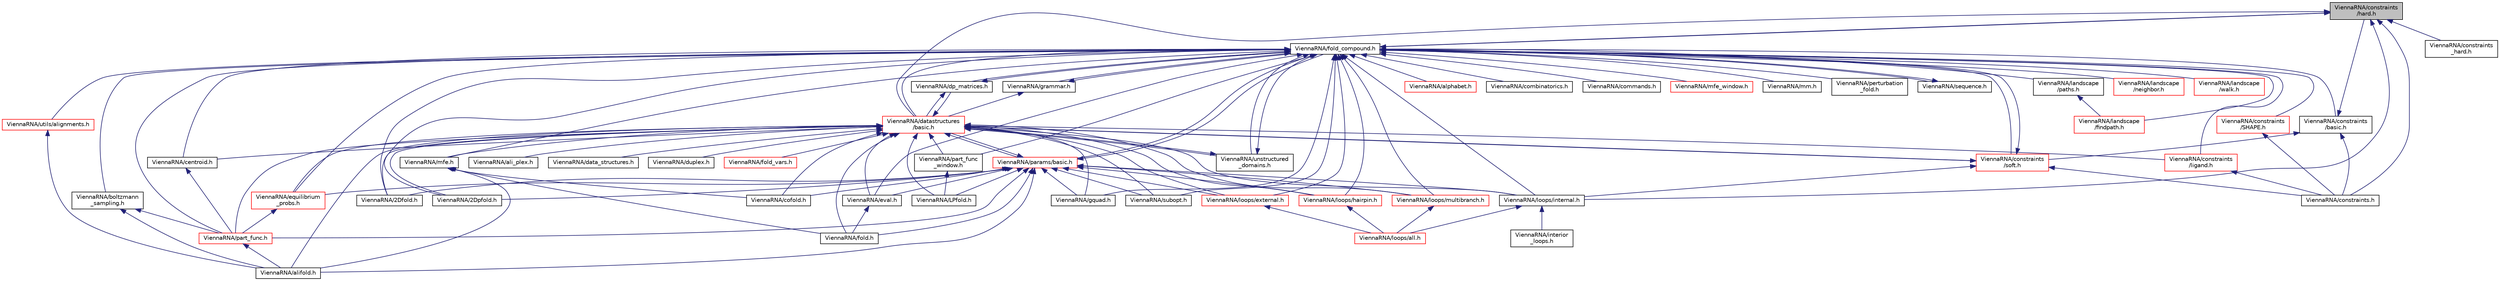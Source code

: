 digraph "ViennaRNA/constraints/hard.h"
{
 // INTERACTIVE_SVG=YES
 // LATEX_PDF_SIZE
  bgcolor="transparent";
  edge [fontname="Helvetica",fontsize="10",labelfontname="Helvetica",labelfontsize="10"];
  node [fontname="Helvetica",fontsize="10",shape=record];
  Node16 [label="ViennaRNA/constraints\l/hard.h",height=0.2,width=0.4,color="black", fillcolor="grey75", style="filled", fontcolor="black",tooltip="Functions and data structures for handling of secondary structure hard constraints."];
  Node16 -> Node17 [dir="back",color="midnightblue",fontsize="10",style="solid",fontname="Helvetica"];
  Node17 [label="ViennaRNA/constraints.h",height=0.2,width=0.4,color="black",URL="$constraints_8h.html",tooltip="Use ViennaRNA/constraints/basic.h instead."];
  Node16 -> Node18 [dir="back",color="midnightblue",fontsize="10",style="solid",fontname="Helvetica"];
  Node18 [label="ViennaRNA/constraints\l_hard.h",height=0.2,width=0.4,color="black",URL="$constraints__hard_8h.html",tooltip="Use ViennaRNA/constraints/hard.h instead."];
  Node16 -> Node19 [dir="back",color="midnightblue",fontsize="10",style="solid",fontname="Helvetica"];
  Node19 [label="ViennaRNA/fold_compound.h",height=0.2,width=0.4,color="black",URL="$fold__compound_8h.html",tooltip="The Basic Fold Compound API."];
  Node19 -> Node20 [dir="back",color="midnightblue",fontsize="10",style="solid",fontname="Helvetica"];
  Node20 [label="ViennaRNA/2Dfold.h",height=0.2,width=0.4,color="black",URL="$2Dfold_8h.html",tooltip="MFE structures for base pair distance classes."];
  Node19 -> Node21 [dir="back",color="midnightblue",fontsize="10",style="solid",fontname="Helvetica"];
  Node21 [label="ViennaRNA/2Dpfold.h",height=0.2,width=0.4,color="black",URL="$2Dpfold_8h.html",tooltip="Partition function implementations for base pair distance classes."];
  Node19 -> Node22 [dir="back",color="midnightblue",fontsize="10",style="solid",fontname="Helvetica"];
  Node22 [label="ViennaRNA/alphabet.h",height=0.2,width=0.4,color="red",URL="$alphabet_8h.html",tooltip="Functions to process, convert, and generally handle different nucleotide and/or base pair alphabets."];
  Node19 -> Node24 [dir="back",color="midnightblue",fontsize="10",style="solid",fontname="Helvetica"];
  Node24 [label="ViennaRNA/boltzmann\l_sampling.h",height=0.2,width=0.4,color="black",URL="$boltzmann__sampling_8h.html",tooltip="Boltzmann Sampling of secondary structures from the ensemble."];
  Node24 -> Node25 [dir="back",color="midnightblue",fontsize="10",style="solid",fontname="Helvetica"];
  Node25 [label="ViennaRNA/alifold.h",height=0.2,width=0.4,color="black",URL="$alifold_8h.html",tooltip="Functions for comparative structure prediction using RNA sequence alignments."];
  Node24 -> Node26 [dir="back",color="midnightblue",fontsize="10",style="solid",fontname="Helvetica"];
  Node26 [label="ViennaRNA/part_func.h",height=0.2,width=0.4,color="red",URL="$part__func_8h.html",tooltip="Partition function implementations."];
  Node26 -> Node25 [dir="back",color="midnightblue",fontsize="10",style="solid",fontname="Helvetica"];
  Node19 -> Node28 [dir="back",color="midnightblue",fontsize="10",style="solid",fontname="Helvetica"];
  Node28 [label="ViennaRNA/centroid.h",height=0.2,width=0.4,color="black",URL="$centroid_8h.html",tooltip="Centroid structure computation."];
  Node28 -> Node26 [dir="back",color="midnightblue",fontsize="10",style="solid",fontname="Helvetica"];
  Node19 -> Node29 [dir="back",color="midnightblue",fontsize="10",style="solid",fontname="Helvetica"];
  Node29 [label="ViennaRNA/combinatorics.h",height=0.2,width=0.4,color="black",URL="$combinatorics_8h.html",tooltip="Various implementations that deal with combinatorial aspects of objects."];
  Node19 -> Node30 [dir="back",color="midnightblue",fontsize="10",style="solid",fontname="Helvetica"];
  Node30 [label="ViennaRNA/commands.h",height=0.2,width=0.4,color="black",URL="$commands_8h.html",tooltip="Parse and apply different commands that alter the behavior of secondary structure prediction and eval..."];
  Node19 -> Node31 [dir="back",color="midnightblue",fontsize="10",style="solid",fontname="Helvetica"];
  Node31 [label="ViennaRNA/dp_matrices.h",height=0.2,width=0.4,color="black",URL="$dp__matrices_8h.html",tooltip="Functions to deal with standard dynamic programming (DP) matrices."];
  Node31 -> Node19 [dir="back",color="midnightblue",fontsize="10",style="solid",fontname="Helvetica"];
  Node31 -> Node32 [dir="back",color="midnightblue",fontsize="10",style="solid",fontname="Helvetica"];
  Node32 [label="ViennaRNA/datastructures\l/basic.h",height=0.2,width=0.4,color="red",URL="$datastructures_2basic_8h.html",tooltip="Various data structures and pre-processor macros."];
  Node32 -> Node20 [dir="back",color="midnightblue",fontsize="10",style="solid",fontname="Helvetica"];
  Node32 -> Node21 [dir="back",color="midnightblue",fontsize="10",style="solid",fontname="Helvetica"];
  Node32 -> Node33 [dir="back",color="midnightblue",fontsize="10",style="solid",fontname="Helvetica"];
  Node33 [label="ViennaRNA/ali_plex.h",height=0.2,width=0.4,color="black",URL="$ali__plex_8h_source.html",tooltip=" "];
  Node32 -> Node25 [dir="back",color="midnightblue",fontsize="10",style="solid",fontname="Helvetica"];
  Node32 -> Node28 [dir="back",color="midnightblue",fontsize="10",style="solid",fontname="Helvetica"];
  Node32 -> Node34 [dir="back",color="midnightblue",fontsize="10",style="solid",fontname="Helvetica"];
  Node34 [label="ViennaRNA/cofold.h",height=0.2,width=0.4,color="black",URL="$cofold_8h.html",tooltip="MFE implementations for RNA-RNA interaction."];
  Node32 -> Node35 [dir="back",color="midnightblue",fontsize="10",style="solid",fontname="Helvetica"];
  Node35 [label="ViennaRNA/data_structures.h",height=0.2,width=0.4,color="black",URL="$data__structures_8h.html",tooltip="Use ViennaRNA/datastructures/basic.h instead."];
  Node32 -> Node31 [dir="back",color="midnightblue",fontsize="10",style="solid",fontname="Helvetica"];
  Node32 -> Node36 [dir="back",color="midnightblue",fontsize="10",style="solid",fontname="Helvetica"];
  Node36 [label="ViennaRNA/duplex.h",height=0.2,width=0.4,color="black",URL="$duplex_8h.html",tooltip="Functions for simple RNA-RNA duplex interactions."];
  Node32 -> Node37 [dir="back",color="midnightblue",fontsize="10",style="solid",fontname="Helvetica"];
  Node37 [label="ViennaRNA/equilibrium\l_probs.h",height=0.2,width=0.4,color="red",URL="$equilibrium__probs_8h.html",tooltip="Equilibrium Probability implementations."];
  Node37 -> Node26 [dir="back",color="midnightblue",fontsize="10",style="solid",fontname="Helvetica"];
  Node32 -> Node38 [dir="back",color="midnightblue",fontsize="10",style="solid",fontname="Helvetica"];
  Node38 [label="ViennaRNA/eval.h",height=0.2,width=0.4,color="black",URL="$eval_8h.html",tooltip="Functions and variables related to energy evaluation of sequence/structure pairs."];
  Node38 -> Node39 [dir="back",color="midnightblue",fontsize="10",style="solid",fontname="Helvetica"];
  Node39 [label="ViennaRNA/fold.h",height=0.2,width=0.4,color="black",URL="$fold_8h.html",tooltip="MFE calculations for single RNA sequences."];
  Node32 -> Node39 [dir="back",color="midnightblue",fontsize="10",style="solid",fontname="Helvetica"];
  Node32 -> Node40 [dir="back",color="midnightblue",fontsize="10",style="solid",fontname="Helvetica"];
  Node40 [label="ViennaRNA/fold_vars.h",height=0.2,width=0.4,color="red",URL="$fold__vars_8h.html",tooltip="Here all all declarations of the global variables used throughout RNAlib."];
  Node32 -> Node42 [dir="back",color="midnightblue",fontsize="10",style="solid",fontname="Helvetica"];
  Node42 [label="ViennaRNA/gquad.h",height=0.2,width=0.4,color="black",URL="$gquad_8h.html",tooltip="G-quadruplexes."];
  Node32 -> Node43 [dir="back",color="midnightblue",fontsize="10",style="solid",fontname="Helvetica"];
  Node43 [label="ViennaRNA/LPfold.h",height=0.2,width=0.4,color="black",URL="$LPfold_8h.html",tooltip="Partition function and equilibrium probability implementation for the sliding window algorithm."];
  Node32 -> Node45 [dir="back",color="midnightblue",fontsize="10",style="solid",fontname="Helvetica"];
  Node45 [label="ViennaRNA/mfe.h",height=0.2,width=0.4,color="black",URL="$mfe_8h.html",tooltip="Compute Minimum Free energy (MFE) and backtrace corresponding secondary structures from RNA sequence ..."];
  Node45 -> Node25 [dir="back",color="midnightblue",fontsize="10",style="solid",fontname="Helvetica"];
  Node45 -> Node34 [dir="back",color="midnightblue",fontsize="10",style="solid",fontname="Helvetica"];
  Node45 -> Node39 [dir="back",color="midnightblue",fontsize="10",style="solid",fontname="Helvetica"];
  Node32 -> Node26 [dir="back",color="midnightblue",fontsize="10",style="solid",fontname="Helvetica"];
  Node32 -> Node47 [dir="back",color="midnightblue",fontsize="10",style="solid",fontname="Helvetica"];
  Node47 [label="ViennaRNA/part_func\l_window.h",height=0.2,width=0.4,color="black",URL="$part__func__window_8h.html",tooltip="Partition function and equilibrium probability implementation for the sliding window algorithm."];
  Node47 -> Node43 [dir="back",color="midnightblue",fontsize="10",style="solid",fontname="Helvetica"];
  Node32 -> Node53 [dir="back",color="midnightblue",fontsize="10",style="solid",fontname="Helvetica"];
  Node53 [label="ViennaRNA/subopt.h",height=0.2,width=0.4,color="black",URL="$subopt_8h.html",tooltip="RNAsubopt and density of states declarations."];
  Node32 -> Node54 [dir="back",color="midnightblue",fontsize="10",style="solid",fontname="Helvetica"];
  Node54 [label="ViennaRNA/unstructured\l_domains.h",height=0.2,width=0.4,color="black",URL="$unstructured__domains_8h.html",tooltip="Functions to modify unstructured domains, e.g. to incorporate ligands binding to unpaired stretches."];
  Node54 -> Node19 [dir="back",color="midnightblue",fontsize="10",style="solid",fontname="Helvetica"];
  Node54 -> Node32 [dir="back",color="midnightblue",fontsize="10",style="solid",fontname="Helvetica"];
  Node32 -> Node55 [dir="back",color="midnightblue",fontsize="10",style="solid",fontname="Helvetica"];
  Node55 [label="ViennaRNA/params/basic.h",height=0.2,width=0.4,color="red",URL="$params_2basic_8h.html",tooltip="Functions to deal with sets of energy parameters."];
  Node55 -> Node20 [dir="back",color="midnightblue",fontsize="10",style="solid",fontname="Helvetica"];
  Node55 -> Node21 [dir="back",color="midnightblue",fontsize="10",style="solid",fontname="Helvetica"];
  Node55 -> Node25 [dir="back",color="midnightblue",fontsize="10",style="solid",fontname="Helvetica"];
  Node55 -> Node34 [dir="back",color="midnightblue",fontsize="10",style="solid",fontname="Helvetica"];
  Node55 -> Node37 [dir="back",color="midnightblue",fontsize="10",style="solid",fontname="Helvetica"];
  Node55 -> Node38 [dir="back",color="midnightblue",fontsize="10",style="solid",fontname="Helvetica"];
  Node55 -> Node39 [dir="back",color="midnightblue",fontsize="10",style="solid",fontname="Helvetica"];
  Node55 -> Node19 [dir="back",color="midnightblue",fontsize="10",style="solid",fontname="Helvetica"];
  Node55 -> Node42 [dir="back",color="midnightblue",fontsize="10",style="solid",fontname="Helvetica"];
  Node55 -> Node43 [dir="back",color="midnightblue",fontsize="10",style="solid",fontname="Helvetica"];
  Node55 -> Node26 [dir="back",color="midnightblue",fontsize="10",style="solid",fontname="Helvetica"];
  Node55 -> Node53 [dir="back",color="midnightblue",fontsize="10",style="solid",fontname="Helvetica"];
  Node55 -> Node58 [dir="back",color="midnightblue",fontsize="10",style="solid",fontname="Helvetica"];
  Node58 [label="ViennaRNA/loops/external.h",height=0.2,width=0.4,color="red",URL="$external_8h.html",tooltip="Energy evaluation of exterior loops for MFE and partition function calculations."];
  Node58 -> Node60 [dir="back",color="midnightblue",fontsize="10",style="solid",fontname="Helvetica"];
  Node60 [label="ViennaRNA/loops/all.h",height=0.2,width=0.4,color="red",URL="$all_8h.html",tooltip="Energy evaluation for MFE and partition function calculations."];
  Node55 -> Node62 [dir="back",color="midnightblue",fontsize="10",style="solid",fontname="Helvetica"];
  Node62 [label="ViennaRNA/loops/hairpin.h",height=0.2,width=0.4,color="red",URL="$hairpin_8h.html",tooltip="Energy evaluation of hairpin loops for MFE and partition function calculations."];
  Node62 -> Node60 [dir="back",color="midnightblue",fontsize="10",style="solid",fontname="Helvetica"];
  Node55 -> Node64 [dir="back",color="midnightblue",fontsize="10",style="solid",fontname="Helvetica"];
  Node64 [label="ViennaRNA/loops/internal.h",height=0.2,width=0.4,color="black",URL="$internal_8h.html",tooltip="Energy evaluation of interior loops for MFE and partition function calculations."];
  Node64 -> Node65 [dir="back",color="midnightblue",fontsize="10",style="solid",fontname="Helvetica"];
  Node65 [label="ViennaRNA/interior\l_loops.h",height=0.2,width=0.4,color="black",URL="$interior__loops_8h.html",tooltip="Use ViennaRNA/loops/internal.h instead."];
  Node64 -> Node60 [dir="back",color="midnightblue",fontsize="10",style="solid",fontname="Helvetica"];
  Node55 -> Node66 [dir="back",color="midnightblue",fontsize="10",style="solid",fontname="Helvetica"];
  Node66 [label="ViennaRNA/loops/multibranch.h",height=0.2,width=0.4,color="red",URL="$multibranch_8h.html",tooltip="Energy evaluation of multibranch loops for MFE and partition function calculations."];
  Node66 -> Node60 [dir="back",color="midnightblue",fontsize="10",style="solid",fontname="Helvetica"];
  Node55 -> Node32 [dir="back",color="midnightblue",fontsize="10",style="solid",fontname="Helvetica"];
  Node32 -> Node58 [dir="back",color="midnightblue",fontsize="10",style="solid",fontname="Helvetica"];
  Node32 -> Node62 [dir="back",color="midnightblue",fontsize="10",style="solid",fontname="Helvetica"];
  Node32 -> Node64 [dir="back",color="midnightblue",fontsize="10",style="solid",fontname="Helvetica"];
  Node32 -> Node66 [dir="back",color="midnightblue",fontsize="10",style="solid",fontname="Helvetica"];
  Node32 -> Node68 [dir="back",color="midnightblue",fontsize="10",style="solid",fontname="Helvetica"];
  Node68 [label="ViennaRNA/constraints\l/ligand.h",height=0.2,width=0.4,color="red",URL="$ligand_8h.html",tooltip="Functions for incorporation of ligands binding to hairpin and interior loop motifs using the soft con..."];
  Node68 -> Node17 [dir="back",color="midnightblue",fontsize="10",style="solid",fontname="Helvetica"];
  Node32 -> Node70 [dir="back",color="midnightblue",fontsize="10",style="solid",fontname="Helvetica"];
  Node70 [label="ViennaRNA/constraints\l/soft.h",height=0.2,width=0.4,color="red",URL="$soft_8h.html",tooltip="Functions and data structures for secondary structure soft constraints."];
  Node70 -> Node17 [dir="back",color="midnightblue",fontsize="10",style="solid",fontname="Helvetica"];
  Node70 -> Node19 [dir="back",color="midnightblue",fontsize="10",style="solid",fontname="Helvetica"];
  Node70 -> Node64 [dir="back",color="midnightblue",fontsize="10",style="solid",fontname="Helvetica"];
  Node70 -> Node32 [dir="back",color="midnightblue",fontsize="10",style="solid",fontname="Helvetica"];
  Node19 -> Node37 [dir="back",color="midnightblue",fontsize="10",style="solid",fontname="Helvetica"];
  Node19 -> Node38 [dir="back",color="midnightblue",fontsize="10",style="solid",fontname="Helvetica"];
  Node19 -> Node42 [dir="back",color="midnightblue",fontsize="10",style="solid",fontname="Helvetica"];
  Node19 -> Node87 [dir="back",color="midnightblue",fontsize="10",style="solid",fontname="Helvetica"];
  Node87 [label="ViennaRNA/grammar.h",height=0.2,width=0.4,color="black",URL="$grammar_8h.html",tooltip="Implementations for the RNA folding grammar."];
  Node87 -> Node19 [dir="back",color="midnightblue",fontsize="10",style="solid",fontname="Helvetica"];
  Node87 -> Node32 [dir="back",color="midnightblue",fontsize="10",style="solid",fontname="Helvetica"];
  Node19 -> Node45 [dir="back",color="midnightblue",fontsize="10",style="solid",fontname="Helvetica"];
  Node19 -> Node88 [dir="back",color="midnightblue",fontsize="10",style="solid",fontname="Helvetica"];
  Node88 [label="ViennaRNA/mfe_window.h",height=0.2,width=0.4,color="red",URL="$mfe__window_8h.html",tooltip="Compute local Minimum Free Energy (MFE) using a sliding window approach and backtrace corresponding s..."];
  Node19 -> Node90 [dir="back",color="midnightblue",fontsize="10",style="solid",fontname="Helvetica"];
  Node90 [label="ViennaRNA/mm.h",height=0.2,width=0.4,color="black",URL="$mm_8h.html",tooltip="Several Maximum Matching implementations."];
  Node19 -> Node26 [dir="back",color="midnightblue",fontsize="10",style="solid",fontname="Helvetica"];
  Node19 -> Node47 [dir="back",color="midnightblue",fontsize="10",style="solid",fontname="Helvetica"];
  Node19 -> Node91 [dir="back",color="midnightblue",fontsize="10",style="solid",fontname="Helvetica"];
  Node91 [label="ViennaRNA/perturbation\l_fold.h",height=0.2,width=0.4,color="black",URL="$perturbation__fold_8h.html",tooltip="Find a vector of perturbation energies that minimizes the discripancies between predicted and observe..."];
  Node19 -> Node92 [dir="back",color="midnightblue",fontsize="10",style="solid",fontname="Helvetica"];
  Node92 [label="ViennaRNA/sequence.h",height=0.2,width=0.4,color="black",URL="$sequence_8h.html",tooltip="Functions and data structures related to sequence representations ,."];
  Node92 -> Node19 [dir="back",color="midnightblue",fontsize="10",style="solid",fontname="Helvetica"];
  Node19 -> Node53 [dir="back",color="midnightblue",fontsize="10",style="solid",fontname="Helvetica"];
  Node19 -> Node54 [dir="back",color="midnightblue",fontsize="10",style="solid",fontname="Helvetica"];
  Node19 -> Node55 [dir="back",color="midnightblue",fontsize="10",style="solid",fontname="Helvetica"];
  Node19 -> Node58 [dir="back",color="midnightblue",fontsize="10",style="solid",fontname="Helvetica"];
  Node19 -> Node62 [dir="back",color="midnightblue",fontsize="10",style="solid",fontname="Helvetica"];
  Node19 -> Node64 [dir="back",color="midnightblue",fontsize="10",style="solid",fontname="Helvetica"];
  Node19 -> Node66 [dir="back",color="midnightblue",fontsize="10",style="solid",fontname="Helvetica"];
  Node19 -> Node93 [dir="back",color="midnightblue",fontsize="10",style="solid",fontname="Helvetica"];
  Node93 [label="ViennaRNA/constraints\l/basic.h",height=0.2,width=0.4,color="black",URL="$constraints_2basic_8h.html",tooltip="Functions and data structures for constraining secondary structure predictions and evaluation."];
  Node93 -> Node17 [dir="back",color="midnightblue",fontsize="10",style="solid",fontname="Helvetica"];
  Node93 -> Node16 [dir="back",color="midnightblue",fontsize="10",style="solid",fontname="Helvetica"];
  Node93 -> Node70 [dir="back",color="midnightblue",fontsize="10",style="solid",fontname="Helvetica"];
  Node19 -> Node16 [dir="back",color="midnightblue",fontsize="10",style="solid",fontname="Helvetica"];
  Node19 -> Node68 [dir="back",color="midnightblue",fontsize="10",style="solid",fontname="Helvetica"];
  Node19 -> Node94 [dir="back",color="midnightblue",fontsize="10",style="solid",fontname="Helvetica"];
  Node94 [label="ViennaRNA/constraints\l/SHAPE.h",height=0.2,width=0.4,color="red",URL="$SHAPE_8h.html",tooltip="This module provides function to incorporate SHAPE reactivity data into the folding recursions by mea..."];
  Node94 -> Node17 [dir="back",color="midnightblue",fontsize="10",style="solid",fontname="Helvetica"];
  Node19 -> Node70 [dir="back",color="midnightblue",fontsize="10",style="solid",fontname="Helvetica"];
  Node19 -> Node96 [dir="back",color="midnightblue",fontsize="10",style="solid",fontname="Helvetica"];
  Node96 [label="ViennaRNA/landscape\l/findpath.h",height=0.2,width=0.4,color="red",URL="$landscape_2findpath_8h.html",tooltip="A breadth-first search heuristic for optimal direct folding paths."];
  Node19 -> Node98 [dir="back",color="midnightblue",fontsize="10",style="solid",fontname="Helvetica"];
  Node98 [label="ViennaRNA/landscape\l/neighbor.h",height=0.2,width=0.4,color="red",URL="$landscape_2neighbor_8h.html",tooltip="Methods to compute the neighbors of an RNA secondary structure."];
  Node19 -> Node101 [dir="back",color="midnightblue",fontsize="10",style="solid",fontname="Helvetica"];
  Node101 [label="ViennaRNA/landscape\l/paths.h",height=0.2,width=0.4,color="black",URL="$paths_8h.html",tooltip="API for computing (optimal) (re-)folding paths between secondary structures."];
  Node101 -> Node96 [dir="back",color="midnightblue",fontsize="10",style="solid",fontname="Helvetica"];
  Node19 -> Node102 [dir="back",color="midnightblue",fontsize="10",style="solid",fontname="Helvetica"];
  Node102 [label="ViennaRNA/landscape\l/walk.h",height=0.2,width=0.4,color="red",URL="$landscape_2walk_8h.html",tooltip="Methods to generate particular paths such as gradient or random walks through the energy landscape of..."];
  Node19 -> Node103 [dir="back",color="midnightblue",fontsize="10",style="solid",fontname="Helvetica"];
  Node103 [label="ViennaRNA/utils/alignments.h",height=0.2,width=0.4,color="red",URL="$utils_2alignments_8h.html",tooltip="Various utility- and helper-functions for sequence alignments and comparative structure prediction."];
  Node103 -> Node25 [dir="back",color="midnightblue",fontsize="10",style="solid",fontname="Helvetica"];
  Node19 -> Node32 [dir="back",color="midnightblue",fontsize="10",style="solid",fontname="Helvetica"];
  Node16 -> Node64 [dir="back",color="midnightblue",fontsize="10",style="solid",fontname="Helvetica"];
  Node16 -> Node32 [dir="back",color="midnightblue",fontsize="10",style="solid",fontname="Helvetica"];
}

